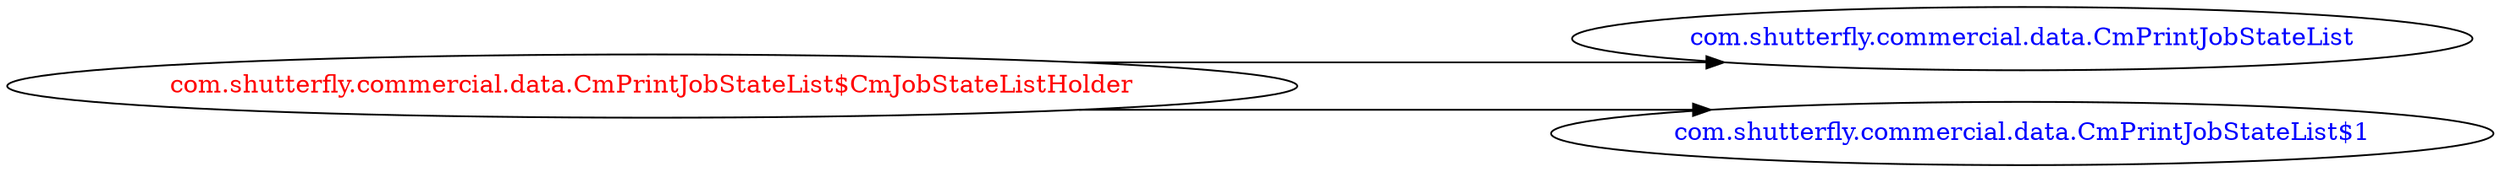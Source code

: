 digraph dependencyGraph {
 concentrate=true;
 ranksep="2.0";
 rankdir="LR"; 
 splines="ortho";
"com.shutterfly.commercial.data.CmPrintJobStateList$CmJobStateListHolder" [fontcolor="red"];
"com.shutterfly.commercial.data.CmPrintJobStateList" [ fontcolor="blue" ];
"com.shutterfly.commercial.data.CmPrintJobStateList$CmJobStateListHolder"->"com.shutterfly.commercial.data.CmPrintJobStateList";
"com.shutterfly.commercial.data.CmPrintJobStateList$1" [ fontcolor="blue" ];
"com.shutterfly.commercial.data.CmPrintJobStateList$CmJobStateListHolder"->"com.shutterfly.commercial.data.CmPrintJobStateList$1";
}